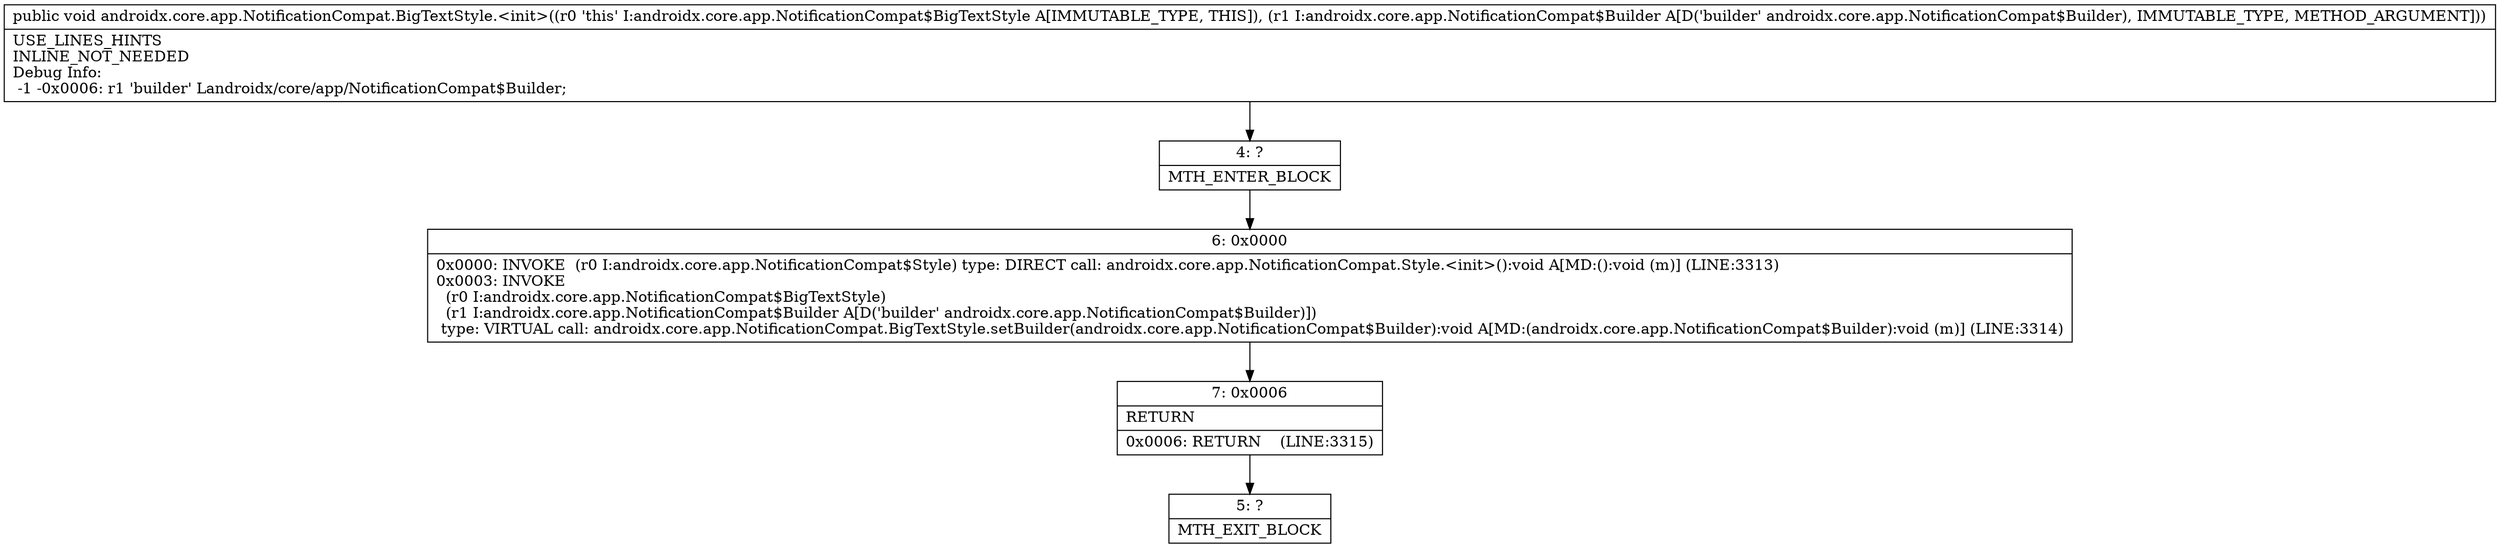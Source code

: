 digraph "CFG forandroidx.core.app.NotificationCompat.BigTextStyle.\<init\>(Landroidx\/core\/app\/NotificationCompat$Builder;)V" {
Node_4 [shape=record,label="{4\:\ ?|MTH_ENTER_BLOCK\l}"];
Node_6 [shape=record,label="{6\:\ 0x0000|0x0000: INVOKE  (r0 I:androidx.core.app.NotificationCompat$Style) type: DIRECT call: androidx.core.app.NotificationCompat.Style.\<init\>():void A[MD:():void (m)] (LINE:3313)\l0x0003: INVOKE  \l  (r0 I:androidx.core.app.NotificationCompat$BigTextStyle)\l  (r1 I:androidx.core.app.NotificationCompat$Builder A[D('builder' androidx.core.app.NotificationCompat$Builder)])\l type: VIRTUAL call: androidx.core.app.NotificationCompat.BigTextStyle.setBuilder(androidx.core.app.NotificationCompat$Builder):void A[MD:(androidx.core.app.NotificationCompat$Builder):void (m)] (LINE:3314)\l}"];
Node_7 [shape=record,label="{7\:\ 0x0006|RETURN\l|0x0006: RETURN    (LINE:3315)\l}"];
Node_5 [shape=record,label="{5\:\ ?|MTH_EXIT_BLOCK\l}"];
MethodNode[shape=record,label="{public void androidx.core.app.NotificationCompat.BigTextStyle.\<init\>((r0 'this' I:androidx.core.app.NotificationCompat$BigTextStyle A[IMMUTABLE_TYPE, THIS]), (r1 I:androidx.core.app.NotificationCompat$Builder A[D('builder' androidx.core.app.NotificationCompat$Builder), IMMUTABLE_TYPE, METHOD_ARGUMENT]))  | USE_LINES_HINTS\lINLINE_NOT_NEEDED\lDebug Info:\l  \-1 \-0x0006: r1 'builder' Landroidx\/core\/app\/NotificationCompat$Builder;\l}"];
MethodNode -> Node_4;Node_4 -> Node_6;
Node_6 -> Node_7;
Node_7 -> Node_5;
}

